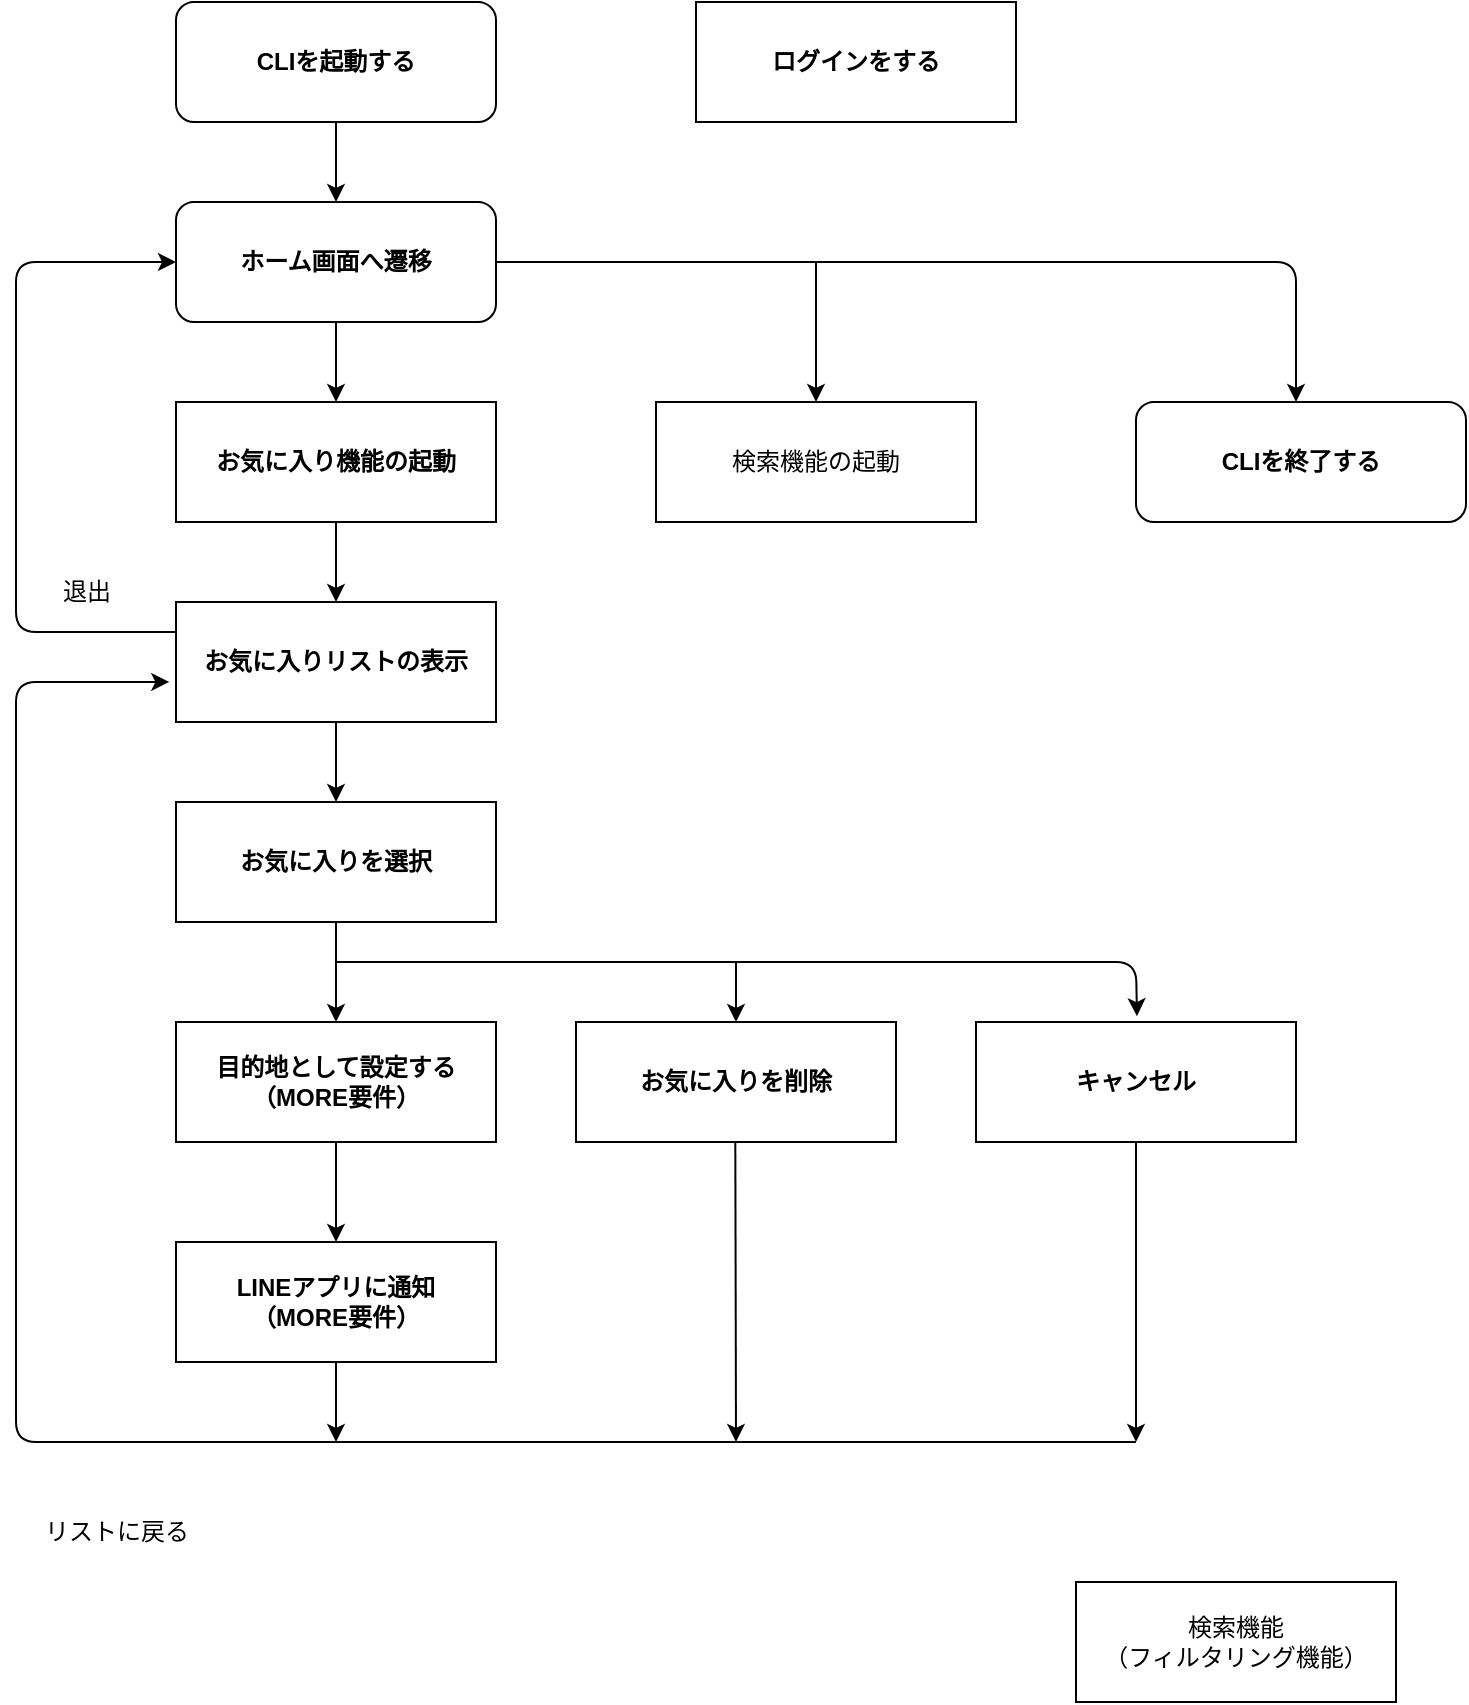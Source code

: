 <mxfile>
    <diagram name="お気に入り機能" id="drYywMHXbu5hPvQo5M0N">
        <mxGraphModel dx="1206" dy="485" grid="1" gridSize="10" guides="1" tooltips="1" connect="1" arrows="1" fold="1" page="1" pageScale="1" pageWidth="827" pageHeight="1169" math="0" shadow="0">
            <root>
                <mxCell id="BatHTG7nTybJTFZMMwU--0"/>
                <mxCell id="BatHTG7nTybJTFZMMwU--1" parent="BatHTG7nTybJTFZMMwU--0"/>
                <mxCell id="BatHTG7nTybJTFZMMwU--3" value="&lt;h4&gt;CLIを起動する&lt;/h4&gt;" style="rounded=1;whiteSpace=wrap;html=1;" parent="BatHTG7nTybJTFZMMwU--1" vertex="1">
                    <mxGeometry x="120" y="120" width="160" height="60" as="geometry"/>
                </mxCell>
                <mxCell id="BatHTG7nTybJTFZMMwU--4" style="edgeStyle=none;html=1;entryX=0.5;entryY=0;entryDx=0;entryDy=0;" parent="BatHTG7nTybJTFZMMwU--1" target="BatHTG7nTybJTFZMMwU--8" edge="1">
                    <mxGeometry relative="1" as="geometry">
                        <mxPoint x="200" y="180" as="sourcePoint"/>
                    </mxGeometry>
                </mxCell>
                <mxCell id="BatHTG7nTybJTFZMMwU--5" value="&lt;b&gt;ログインをする&lt;/b&gt;" style="rounded=0;whiteSpace=wrap;html=1;" parent="BatHTG7nTybJTFZMMwU--1" vertex="1">
                    <mxGeometry x="380" y="120" width="160" height="60" as="geometry"/>
                </mxCell>
                <mxCell id="BatHTG7nTybJTFZMMwU--6" value="" style="edgeStyle=none;html=1;" parent="BatHTG7nTybJTFZMMwU--1" source="BatHTG7nTybJTFZMMwU--8" edge="1">
                    <mxGeometry relative="1" as="geometry">
                        <mxPoint x="200.0" y="320" as="targetPoint"/>
                    </mxGeometry>
                </mxCell>
                <mxCell id="BatHTG7nTybJTFZMMwU--7" style="edgeStyle=none;html=1;exitX=1;exitY=0.5;exitDx=0;exitDy=0;entryX=0.5;entryY=0;entryDx=0;entryDy=0;" parent="BatHTG7nTybJTFZMMwU--1" source="BatHTG7nTybJTFZMMwU--8" edge="1">
                    <mxGeometry relative="1" as="geometry">
                        <mxPoint x="680" y="320" as="targetPoint"/>
                        <Array as="points">
                            <mxPoint x="440" y="250"/>
                            <mxPoint x="680" y="250"/>
                        </Array>
                    </mxGeometry>
                </mxCell>
                <mxCell id="BatHTG7nTybJTFZMMwU--8" value="&lt;b&gt;ホーム画面へ遷移&lt;/b&gt;" style="rounded=1;whiteSpace=wrap;html=1;" parent="BatHTG7nTybJTFZMMwU--1" vertex="1">
                    <mxGeometry x="120" y="220" width="160" height="60" as="geometry"/>
                </mxCell>
                <mxCell id="PtVGrexAbRy5n7BiZR-B-0" value="" style="edgeStyle=none;html=1;" parent="BatHTG7nTybJTFZMMwU--1" source="BatHTG7nTybJTFZMMwU--10" target="fFYv5AN2ROY5ySec23VN-0" edge="1">
                    <mxGeometry relative="1" as="geometry"/>
                </mxCell>
                <mxCell id="BatHTG7nTybJTFZMMwU--10" value="&lt;b&gt;お気に入り機能の起動&lt;/b&gt;" style="rounded=0;whiteSpace=wrap;html=1;" parent="BatHTG7nTybJTFZMMwU--1" vertex="1">
                    <mxGeometry x="120" y="320" width="160" height="60" as="geometry"/>
                </mxCell>
                <mxCell id="BatHTG7nTybJTFZMMwU--11" value="検索機能の起動" style="rounded=0;whiteSpace=wrap;html=1;" parent="BatHTG7nTybJTFZMMwU--1" vertex="1">
                    <mxGeometry x="360" y="320" width="160" height="60" as="geometry"/>
                </mxCell>
                <mxCell id="BatHTG7nTybJTFZMMwU--35" value="" style="endArrow=classic;html=1;entryX=0.5;entryY=0;entryDx=0;entryDy=0;" parent="BatHTG7nTybJTFZMMwU--1" target="BatHTG7nTybJTFZMMwU--11" edge="1">
                    <mxGeometry width="50" height="50" relative="1" as="geometry">
                        <mxPoint x="440" y="250" as="sourcePoint"/>
                        <mxPoint x="490" y="200" as="targetPoint"/>
                    </mxGeometry>
                </mxCell>
                <mxCell id="BatHTG7nTybJTFZMMwU--36" value="&lt;h4&gt;CLIを終了する&lt;/h4&gt;" style="rounded=1;whiteSpace=wrap;html=1;" parent="BatHTG7nTybJTFZMMwU--1" vertex="1">
                    <mxGeometry x="600" y="320" width="165" height="60" as="geometry"/>
                </mxCell>
                <mxCell id="OicksIdeW0t63xlCzWEj-1" value="" style="edgeStyle=none;html=1;" parent="BatHTG7nTybJTFZMMwU--1" source="fFYv5AN2ROY5ySec23VN-0" target="OicksIdeW0t63xlCzWEj-0" edge="1">
                    <mxGeometry relative="1" as="geometry"/>
                </mxCell>
                <mxCell id="fFYv5AN2ROY5ySec23VN-0" value="&lt;b&gt;お気に入りリストの表示&lt;/b&gt;" style="rounded=0;whiteSpace=wrap;html=1;" parent="BatHTG7nTybJTFZMMwU--1" vertex="1">
                    <mxGeometry x="120" y="420" width="160" height="60" as="geometry"/>
                </mxCell>
                <mxCell id="nmG-UV3twUN_TDKd0fo6-6" value="" style="edgeStyle=none;html=1;" parent="BatHTG7nTybJTFZMMwU--1" source="OicksIdeW0t63xlCzWEj-0" target="nmG-UV3twUN_TDKd0fo6-1" edge="1">
                    <mxGeometry relative="1" as="geometry"/>
                </mxCell>
                <mxCell id="OicksIdeW0t63xlCzWEj-0" value="&lt;b&gt;お気に入りを選択&lt;/b&gt;" style="whiteSpace=wrap;html=1;rounded=0;" parent="BatHTG7nTybJTFZMMwU--1" vertex="1">
                    <mxGeometry x="120" y="520" width="160" height="60" as="geometry"/>
                </mxCell>
                <mxCell id="OicksIdeW0t63xlCzWEj-2" value="&lt;b&gt;お気に入りを削除&lt;/b&gt;" style="whiteSpace=wrap;html=1;rounded=0;" parent="BatHTG7nTybJTFZMMwU--1" vertex="1">
                    <mxGeometry x="320" y="630" width="160" height="60" as="geometry"/>
                </mxCell>
                <mxCell id="OicksIdeW0t63xlCzWEj-5" value="" style="endArrow=classic;html=1;entryX=-0.021;entryY=0.666;entryDx=0;entryDy=0;entryPerimeter=0;" parent="BatHTG7nTybJTFZMMwU--1" target="fFYv5AN2ROY5ySec23VN-0" edge="1">
                    <mxGeometry width="50" height="50" relative="1" as="geometry">
                        <mxPoint x="600" y="840" as="sourcePoint"/>
                        <mxPoint x="40" y="450" as="targetPoint"/>
                        <Array as="points">
                            <mxPoint x="40" y="840"/>
                            <mxPoint x="40" y="660"/>
                            <mxPoint x="40" y="460"/>
                            <mxPoint x="100" y="460"/>
                        </Array>
                    </mxGeometry>
                </mxCell>
                <mxCell id="nmG-UV3twUN_TDKd0fo6-8" style="edgeStyle=none;html=1;" parent="BatHTG7nTybJTFZMMwU--1" source="OicksIdeW0t63xlCzWEj-6" edge="1">
                    <mxGeometry relative="1" as="geometry">
                        <mxPoint x="600" y="840" as="targetPoint"/>
                    </mxGeometry>
                </mxCell>
                <mxCell id="OicksIdeW0t63xlCzWEj-6" value="&lt;b&gt;キャンセル&lt;/b&gt;" style="rounded=0;whiteSpace=wrap;html=1;" parent="BatHTG7nTybJTFZMMwU--1" vertex="1">
                    <mxGeometry x="520" y="630" width="160" height="60" as="geometry"/>
                </mxCell>
                <mxCell id="OicksIdeW0t63xlCzWEj-9" value="" style="endArrow=classic;html=1;entryX=0.503;entryY=-0.048;entryDx=0;entryDy=0;entryPerimeter=0;" parent="BatHTG7nTybJTFZMMwU--1" target="OicksIdeW0t63xlCzWEj-6" edge="1">
                    <mxGeometry width="50" height="50" relative="1" as="geometry">
                        <mxPoint x="200" y="600" as="sourcePoint"/>
                        <mxPoint x="600" y="600" as="targetPoint"/>
                        <Array as="points">
                            <mxPoint x="600" y="600"/>
                        </Array>
                    </mxGeometry>
                </mxCell>
                <mxCell id="OicksIdeW0t63xlCzWEj-10" value="" style="endArrow=classic;html=1;" parent="BatHTG7nTybJTFZMMwU--1" edge="1">
                    <mxGeometry width="50" height="50" relative="1" as="geometry">
                        <mxPoint x="399.66" y="690" as="sourcePoint"/>
                        <mxPoint x="400" y="840" as="targetPoint"/>
                    </mxGeometry>
                </mxCell>
                <mxCell id="ef8qZNYKettBXFEhqymT-0" value="リストに戻る" style="text;html=1;align=center;verticalAlign=middle;resizable=0;points=[];autosize=1;strokeColor=none;fillColor=none;" parent="BatHTG7nTybJTFZMMwU--1" vertex="1">
                    <mxGeometry x="40" y="870" width="100" height="30" as="geometry"/>
                </mxCell>
                <mxCell id="CNKRsiTvAfADAEhiE3yN-1" value="検索機能&lt;br&gt;（フィルタリング機能）" style="rounded=0;whiteSpace=wrap;html=1;" parent="BatHTG7nTybJTFZMMwU--1" vertex="1">
                    <mxGeometry x="570" y="910" width="160" height="60" as="geometry"/>
                </mxCell>
                <mxCell id="nmG-UV3twUN_TDKd0fo6-0" value="" style="edgeStyle=none;html=1;" parent="BatHTG7nTybJTFZMMwU--1" source="nmG-UV3twUN_TDKd0fo6-1" target="nmG-UV3twUN_TDKd0fo6-2" edge="1">
                    <mxGeometry relative="1" as="geometry"/>
                </mxCell>
                <mxCell id="nmG-UV3twUN_TDKd0fo6-1" value="&lt;b&gt;目的地として設定する（MORE要件）&lt;/b&gt;" style="rounded=0;whiteSpace=wrap;html=1;" parent="BatHTG7nTybJTFZMMwU--1" vertex="1">
                    <mxGeometry x="120" y="630" width="160" height="60" as="geometry"/>
                </mxCell>
                <mxCell id="nmG-UV3twUN_TDKd0fo6-7" style="edgeStyle=none;html=1;" parent="BatHTG7nTybJTFZMMwU--1" source="nmG-UV3twUN_TDKd0fo6-2" edge="1">
                    <mxGeometry relative="1" as="geometry">
                        <mxPoint x="200" y="840" as="targetPoint"/>
                    </mxGeometry>
                </mxCell>
                <mxCell id="nmG-UV3twUN_TDKd0fo6-2" value="&lt;b&gt;LINEアプリに通知&lt;br&gt;（MORE要件）&lt;/b&gt;" style="rounded=0;whiteSpace=wrap;html=1;" parent="BatHTG7nTybJTFZMMwU--1" vertex="1">
                    <mxGeometry x="120" y="740" width="160" height="60" as="geometry"/>
                </mxCell>
                <mxCell id="nmG-UV3twUN_TDKd0fo6-9" value="" style="endArrow=classic;html=1;" parent="BatHTG7nTybJTFZMMwU--1" target="OicksIdeW0t63xlCzWEj-2" edge="1">
                    <mxGeometry width="50" height="50" relative="1" as="geometry">
                        <mxPoint x="400" y="600" as="sourcePoint"/>
                        <mxPoint x="430" y="650" as="targetPoint"/>
                    </mxGeometry>
                </mxCell>
                <mxCell id="nmG-UV3twUN_TDKd0fo6-11" value="" style="endArrow=classic;html=1;exitX=0;exitY=0.25;exitDx=0;exitDy=0;entryX=0;entryY=0.5;entryDx=0;entryDy=0;" parent="BatHTG7nTybJTFZMMwU--1" source="fFYv5AN2ROY5ySec23VN-0" target="BatHTG7nTybJTFZMMwU--8" edge="1">
                    <mxGeometry width="50" height="50" relative="1" as="geometry">
                        <mxPoint x="200" y="480" as="sourcePoint"/>
                        <mxPoint x="40" y="350" as="targetPoint"/>
                        <Array as="points">
                            <mxPoint x="40" y="435"/>
                            <mxPoint x="40" y="354"/>
                            <mxPoint x="40" y="250"/>
                        </Array>
                    </mxGeometry>
                </mxCell>
                <mxCell id="16fo8gJyBYiSSXtrmvcn-0" value="退出" style="text;html=1;align=center;verticalAlign=middle;resizable=0;points=[];autosize=1;strokeColor=none;fillColor=none;" parent="BatHTG7nTybJTFZMMwU--1" vertex="1">
                    <mxGeometry x="50" y="400" width="50" height="30" as="geometry"/>
                </mxCell>
            </root>
        </mxGraphModel>
    </diagram>
    <diagram id="kR8Rk-Sym4I4teVI_Am-" name="検索機能">
        <mxGraphModel dx="1742" dy="700" grid="1" gridSize="10" guides="1" tooltips="1" connect="1" arrows="1" fold="1" page="1" pageScale="1" pageWidth="827" pageHeight="1169" math="0" shadow="0">
            <root>
                <mxCell id="0"/>
                <mxCell id="1" parent="0"/>
                <mxCell id="13" style="edgeStyle=none;html=1;exitX=0.5;exitY=1;exitDx=0;exitDy=0;entryX=0.5;entryY=0;entryDx=0;entryDy=0;" parent="1" source="8" target="16" edge="1">
                    <mxGeometry relative="1" as="geometry"/>
                </mxCell>
                <mxCell id="8" value="&lt;h4&gt;CLIを起動する&lt;/h4&gt;" style="rounded=1;whiteSpace=wrap;html=1;" parent="1" vertex="1">
                    <mxGeometry x="120" y="120" width="160" height="60" as="geometry"/>
                </mxCell>
                <mxCell id="12" value="&lt;b&gt;ログインをする&lt;/b&gt;" style="rounded=0;whiteSpace=wrap;html=1;" parent="1" vertex="1">
                    <mxGeometry x="380" y="120" width="160" height="60" as="geometry"/>
                </mxCell>
                <mxCell id="20" value="" style="edgeStyle=none;html=1;" parent="1" source="16" edge="1">
                    <mxGeometry relative="1" as="geometry">
                        <mxPoint x="200.0" y="320" as="targetPoint"/>
                    </mxGeometry>
                </mxCell>
                <mxCell id="23" style="edgeStyle=none;html=1;exitX=1;exitY=0.5;exitDx=0;exitDy=0;entryX=0.5;entryY=0;entryDx=0;entryDy=0;" parent="1" source="16" edge="1">
                    <mxGeometry relative="1" as="geometry">
                        <mxPoint x="680" y="320" as="targetPoint"/>
                        <Array as="points">
                            <mxPoint x="440" y="250"/>
                            <mxPoint x="680" y="250"/>
                        </Array>
                    </mxGeometry>
                </mxCell>
                <mxCell id="16" value="&lt;b&gt;ホーム画面へ遷移&lt;/b&gt;" style="rounded=1;whiteSpace=wrap;html=1;" parent="1" vertex="1">
                    <mxGeometry x="120" y="220" width="160" height="60" as="geometry"/>
                </mxCell>
                <mxCell id="29" value="" style="edgeStyle=none;html=1;" parent="1" source="26" target="28" edge="1">
                    <mxGeometry relative="1" as="geometry"/>
                </mxCell>
                <mxCell id="26" value="&lt;b&gt;検索機能を起動&lt;/b&gt;" style="rounded=0;whiteSpace=wrap;html=1;" parent="1" vertex="1">
                    <mxGeometry x="120" y="320" width="160" height="60" as="geometry"/>
                </mxCell>
                <mxCell id="27" value="&lt;b&gt;お気に入り機能を起動&lt;/b&gt;" style="rounded=0;whiteSpace=wrap;html=1;" parent="1" vertex="1">
                    <mxGeometry x="360" y="320" width="160" height="60" as="geometry"/>
                </mxCell>
                <mxCell id="31" value="" style="edgeStyle=none;html=1;" parent="1" source="28" target="30" edge="1">
                    <mxGeometry relative="1" as="geometry"/>
                </mxCell>
                <mxCell id="28" value="&lt;h6&gt;今何が食べたいですか？&lt;/h6&gt;" style="rhombus;whiteSpace=wrap;html=1;" parent="1" vertex="1">
                    <mxGeometry x="120" y="420" width="160" height="80" as="geometry"/>
                </mxCell>
                <mxCell id="35" value="" style="edgeStyle=none;html=1;" parent="1" source="30" target="34" edge="1">
                    <mxGeometry relative="1" as="geometry"/>
                </mxCell>
                <mxCell id="30" value="&lt;h6&gt;場所を入力してください&lt;/h6&gt;" style="rhombus;whiteSpace=wrap;html=1;" parent="1" vertex="1">
                    <mxGeometry x="120" y="540" width="160" height="80" as="geometry"/>
                </mxCell>
                <mxCell id="33" value="入力" style="text;html=1;align=center;verticalAlign=middle;resizable=0;points=[];autosize=1;strokeColor=none;fillColor=none;" parent="1" vertex="1">
                    <mxGeometry x="200" y="500" width="50" height="30" as="geometry"/>
                </mxCell>
                <mxCell id="38" value="" style="edgeStyle=none;html=1;" parent="1" source="34" target="37" edge="1">
                    <mxGeometry relative="1" as="geometry"/>
                </mxCell>
                <mxCell id="39" style="edgeStyle=none;html=1;entryX=0;entryY=0.5;entryDx=0;entryDy=0;exitX=-0.004;exitY=0.334;exitDx=0;exitDy=0;exitPerimeter=0;" parent="1" source="34" target="16" edge="1">
                    <mxGeometry relative="1" as="geometry">
                        <mxPoint x="110" y="250" as="targetPoint"/>
                        <mxPoint x="120" y="679" as="sourcePoint"/>
                        <Array as="points">
                            <mxPoint x="40" y="680"/>
                            <mxPoint x="40" y="630"/>
                            <mxPoint x="40" y="250"/>
                        </Array>
                    </mxGeometry>
                </mxCell>
                <mxCell id="34" value="&lt;b&gt;検索結果をリスト表示&lt;/b&gt;" style="rounded=0;whiteSpace=wrap;html=1;align=center;" parent="1" vertex="1">
                    <mxGeometry x="120" y="660" width="160" height="60" as="geometry"/>
                </mxCell>
                <mxCell id="36" value="入力" style="text;html=1;align=center;verticalAlign=middle;resizable=0;points=[];autosize=1;strokeColor=none;fillColor=none;" parent="1" vertex="1">
                    <mxGeometry x="200" y="620" width="50" height="30" as="geometry"/>
                </mxCell>
                <mxCell id="43" value="" style="edgeStyle=none;html=1;" parent="1" source="37" target="42" edge="1">
                    <mxGeometry relative="1" as="geometry">
                        <Array as="points">
                            <mxPoint x="200" y="850"/>
                        </Array>
                    </mxGeometry>
                </mxCell>
                <mxCell id="37" value="&lt;b&gt;候補地を選択&lt;/b&gt;" style="rounded=0;whiteSpace=wrap;html=1;align=center;" parent="1" vertex="1">
                    <mxGeometry x="120" y="760" width="160" height="60" as="geometry"/>
                </mxCell>
                <mxCell id="41" value="退出" style="text;html=1;align=center;verticalAlign=middle;resizable=0;points=[];autosize=1;strokeColor=none;fillColor=none;" parent="1" vertex="1">
                    <mxGeometry x="50" y="640" width="50" height="30" as="geometry"/>
                </mxCell>
                <mxCell id="51" style="edgeStyle=none;html=1;exitX=0.5;exitY=1;exitDx=0;exitDy=0;entryX=-0.001;entryY=0.648;entryDx=0;entryDy=0;entryPerimeter=0;" parent="1" source="42" target="34" edge="1">
                    <mxGeometry relative="1" as="geometry">
                        <mxPoint x="40" y="1000" as="targetPoint"/>
                        <Array as="points">
                            <mxPoint x="200" y="1120"/>
                            <mxPoint x="120" y="1120"/>
                            <mxPoint x="40" y="1120"/>
                            <mxPoint x="40" y="1000"/>
                            <mxPoint x="40" y="850"/>
                            <mxPoint x="40" y="699"/>
                        </Array>
                    </mxGeometry>
                </mxCell>
                <mxCell id="42" value="&lt;b&gt;お気に入りに追加&lt;/b&gt;" style="rounded=0;whiteSpace=wrap;html=1;" parent="1" vertex="1">
                    <mxGeometry x="120" y="880" width="160" height="60" as="geometry"/>
                </mxCell>
                <mxCell id="52" style="edgeStyle=none;html=1;exitX=0.5;exitY=1;exitDx=0;exitDy=0;" parent="1" source="46" edge="1">
                    <mxGeometry relative="1" as="geometry">
                        <mxPoint x="200" y="1120" as="targetPoint"/>
                        <Array as="points">
                            <mxPoint x="600" y="1120"/>
                            <mxPoint x="400" y="1120"/>
                        </Array>
                    </mxGeometry>
                </mxCell>
                <mxCell id="46" value="&lt;b&gt;キャンセル&lt;/b&gt;" style="rounded=0;whiteSpace=wrap;html=1;" parent="1" vertex="1">
                    <mxGeometry x="520" y="880" width="160" height="60" as="geometry"/>
                </mxCell>
                <mxCell id="48" value="" style="endArrow=classic;html=1;entryX=0.51;entryY=-0.058;entryDx=0;entryDy=0;entryPerimeter=0;" parent="1" target="46" edge="1">
                    <mxGeometry width="50" height="50" relative="1" as="geometry">
                        <mxPoint x="200" y="850" as="sourcePoint"/>
                        <mxPoint x="400" y="850" as="targetPoint"/>
                        <Array as="points">
                            <mxPoint x="310" y="850"/>
                            <mxPoint x="400" y="850"/>
                            <mxPoint x="500" y="850"/>
                            <mxPoint x="600" y="850"/>
                        </Array>
                    </mxGeometry>
                </mxCell>
                <mxCell id="53" value="リストに戻る" style="text;html=1;align=center;verticalAlign=middle;resizable=0;points=[];autosize=1;strokeColor=none;fillColor=none;" parent="1" vertex="1">
                    <mxGeometry x="40" y="1080" width="100" height="30" as="geometry"/>
                </mxCell>
                <mxCell id="57" value="" style="edgeStyle=none;html=1;" parent="1" source="54" target="56" edge="1">
                    <mxGeometry relative="1" as="geometry"/>
                </mxCell>
                <mxCell id="54" value="&lt;b&gt;目的地として設定する（MORE要件）&lt;/b&gt;" style="rounded=0;whiteSpace=wrap;html=1;" parent="1" vertex="1">
                    <mxGeometry x="320" y="880" width="160" height="60" as="geometry"/>
                </mxCell>
                <mxCell id="55" value="" style="endArrow=classic;html=1;entryX=0.5;entryY=0;entryDx=0;entryDy=0;" parent="1" target="54" edge="1">
                    <mxGeometry width="50" height="50" relative="1" as="geometry">
                        <mxPoint x="400" y="850" as="sourcePoint"/>
                        <mxPoint x="410" y="820" as="targetPoint"/>
                    </mxGeometry>
                </mxCell>
                <mxCell id="58" style="edgeStyle=none;html=1;" parent="1" source="56" edge="1">
                    <mxGeometry relative="1" as="geometry">
                        <mxPoint x="400" y="1120" as="targetPoint"/>
                    </mxGeometry>
                </mxCell>
                <mxCell id="56" value="&lt;b&gt;LINEアプリに通知&lt;br&gt;（MORE要件）&lt;/b&gt;" style="rounded=0;whiteSpace=wrap;html=1;" parent="1" vertex="1">
                    <mxGeometry x="320" y="990" width="160" height="60" as="geometry"/>
                </mxCell>
                <mxCell id="KiKZV43gMIV1cnuspN1B-59" value="" style="endArrow=classic;html=1;entryX=0.5;entryY=0;entryDx=0;entryDy=0;" parent="1" target="27" edge="1">
                    <mxGeometry width="50" height="50" relative="1" as="geometry">
                        <mxPoint x="440" y="250" as="sourcePoint"/>
                        <mxPoint x="490" y="200" as="targetPoint"/>
                    </mxGeometry>
                </mxCell>
                <mxCell id="jABlIZs8kf6wU6cSvbs9-58" value="&lt;h4&gt;CLIを終了する&lt;/h4&gt;" style="rounded=1;whiteSpace=wrap;html=1;" parent="1" vertex="1">
                    <mxGeometry x="600" y="320" width="165" height="60" as="geometry"/>
                </mxCell>
            </root>
        </mxGraphModel>
    </diagram>
</mxfile>
